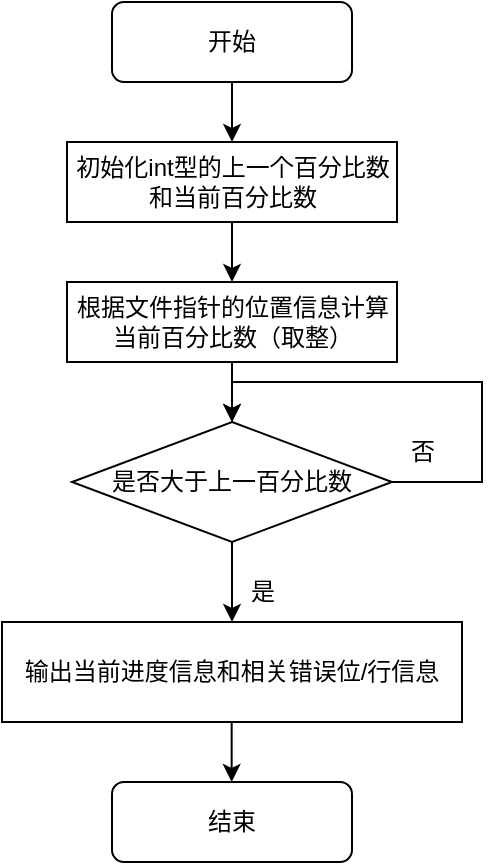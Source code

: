 <mxfile version="21.2.1" type="device">
  <diagram name="第 1 页" id="wICu6Y99JHlKvBJ5HBA7">
    <mxGraphModel dx="536" dy="324" grid="1" gridSize="10" guides="1" tooltips="1" connect="1" arrows="1" fold="1" page="1" pageScale="1" pageWidth="827" pageHeight="1169" math="0" shadow="0">
      <root>
        <mxCell id="0" />
        <mxCell id="1" parent="0" />
        <mxCell id="ANy5fZbM00t0vNPCGWCt-1" value="输出当前进度信息和相关错误位/行信息" style="rounded=0;whiteSpace=wrap;html=1;" vertex="1" parent="1">
          <mxGeometry x="390" y="450" width="230" height="50" as="geometry" />
        </mxCell>
        <mxCell id="ANy5fZbM00t0vNPCGWCt-2" value="根据文件指针的位置信息计算当前百分比数（取整）" style="rounded=0;whiteSpace=wrap;html=1;" vertex="1" parent="1">
          <mxGeometry x="422.5" y="280" width="165" height="40" as="geometry" />
        </mxCell>
        <mxCell id="ANy5fZbM00t0vNPCGWCt-4" value="" style="endArrow=classic;html=1;rounded=0;exitX=0.5;exitY=1;exitDx=0;exitDy=0;" edge="1" parent="1">
          <mxGeometry width="50" height="50" relative="1" as="geometry">
            <mxPoint x="504.83" y="500" as="sourcePoint" />
            <mxPoint x="504.83" y="530" as="targetPoint" />
          </mxGeometry>
        </mxCell>
        <mxCell id="ANy5fZbM00t0vNPCGWCt-5" value="开始" style="rounded=1;whiteSpace=wrap;html=1;" vertex="1" parent="1">
          <mxGeometry x="445" y="140" width="120" height="40" as="geometry" />
        </mxCell>
        <mxCell id="ANy5fZbM00t0vNPCGWCt-6" value="初始化int型的上一个百分比数和当前百分比数" style="rounded=0;whiteSpace=wrap;html=1;" vertex="1" parent="1">
          <mxGeometry x="422.5" y="210" width="165" height="40" as="geometry" />
        </mxCell>
        <mxCell id="ANy5fZbM00t0vNPCGWCt-7" value="结束" style="rounded=1;whiteSpace=wrap;html=1;" vertex="1" parent="1">
          <mxGeometry x="445" y="530" width="120" height="40" as="geometry" />
        </mxCell>
        <mxCell id="ANy5fZbM00t0vNPCGWCt-8" value="" style="endArrow=classic;html=1;rounded=0;exitX=0.5;exitY=1;exitDx=0;exitDy=0;" edge="1" parent="1" source="ANy5fZbM00t0vNPCGWCt-6" target="ANy5fZbM00t0vNPCGWCt-2">
          <mxGeometry width="50" height="50" relative="1" as="geometry">
            <mxPoint x="515" y="330" as="sourcePoint" />
            <mxPoint x="515" y="360" as="targetPoint" />
          </mxGeometry>
        </mxCell>
        <mxCell id="ANy5fZbM00t0vNPCGWCt-9" value="" style="endArrow=classic;html=1;rounded=0;exitX=0.5;exitY=1;exitDx=0;exitDy=0;" edge="1" parent="1" source="ANy5fZbM00t0vNPCGWCt-5" target="ANy5fZbM00t0vNPCGWCt-6">
          <mxGeometry width="50" height="50" relative="1" as="geometry">
            <mxPoint x="525" y="340" as="sourcePoint" />
            <mxPoint x="525" y="370" as="targetPoint" />
          </mxGeometry>
        </mxCell>
        <mxCell id="ANy5fZbM00t0vNPCGWCt-11" value="是否大于上一百分比数" style="rhombus;whiteSpace=wrap;html=1;" vertex="1" parent="1">
          <mxGeometry x="425" y="350" width="160" height="60" as="geometry" />
        </mxCell>
        <mxCell id="ANy5fZbM00t0vNPCGWCt-14" value="" style="endArrow=classic;html=1;rounded=0;exitX=0.5;exitY=1;exitDx=0;exitDy=0;entryX=0.5;entryY=0;entryDx=0;entryDy=0;" edge="1" parent="1" source="ANy5fZbM00t0vNPCGWCt-11" target="ANy5fZbM00t0vNPCGWCt-1">
          <mxGeometry width="50" height="50" relative="1" as="geometry">
            <mxPoint x="510" y="410" as="sourcePoint" />
            <mxPoint x="510" y="440" as="targetPoint" />
          </mxGeometry>
        </mxCell>
        <mxCell id="ANy5fZbM00t0vNPCGWCt-15" value="是" style="text;html=1;align=center;verticalAlign=middle;resizable=0;points=[];autosize=1;strokeColor=none;fillColor=none;" vertex="1" parent="1">
          <mxGeometry x="500" y="420" width="40" height="30" as="geometry" />
        </mxCell>
        <mxCell id="ANy5fZbM00t0vNPCGWCt-17" value="" style="endArrow=classic;html=1;rounded=0;entryX=0.5;entryY=0;entryDx=0;entryDy=0;exitX=1;exitY=0.5;exitDx=0;exitDy=0;" edge="1" parent="1" source="ANy5fZbM00t0vNPCGWCt-11" target="ANy5fZbM00t0vNPCGWCt-11">
          <mxGeometry width="50" height="50" relative="1" as="geometry">
            <mxPoint x="590" y="378" as="sourcePoint" />
            <mxPoint x="590" y="320" as="targetPoint" />
            <Array as="points">
              <mxPoint x="630" y="380" />
              <mxPoint x="630" y="330" />
              <mxPoint x="505" y="330" />
            </Array>
          </mxGeometry>
        </mxCell>
        <mxCell id="ANy5fZbM00t0vNPCGWCt-18" value="否" style="text;html=1;align=center;verticalAlign=middle;resizable=0;points=[];autosize=1;strokeColor=none;fillColor=none;" vertex="1" parent="1">
          <mxGeometry x="580" y="350" width="40" height="30" as="geometry" />
        </mxCell>
        <mxCell id="ANy5fZbM00t0vNPCGWCt-19" value="" style="endArrow=classic;html=1;rounded=0;exitX=0.5;exitY=1;exitDx=0;exitDy=0;entryX=0.5;entryY=0;entryDx=0;entryDy=0;" edge="1" parent="1" source="ANy5fZbM00t0vNPCGWCt-2" target="ANy5fZbM00t0vNPCGWCt-11">
          <mxGeometry width="50" height="50" relative="1" as="geometry">
            <mxPoint x="540" y="370" as="sourcePoint" />
            <mxPoint x="590" y="320" as="targetPoint" />
          </mxGeometry>
        </mxCell>
      </root>
    </mxGraphModel>
  </diagram>
</mxfile>
